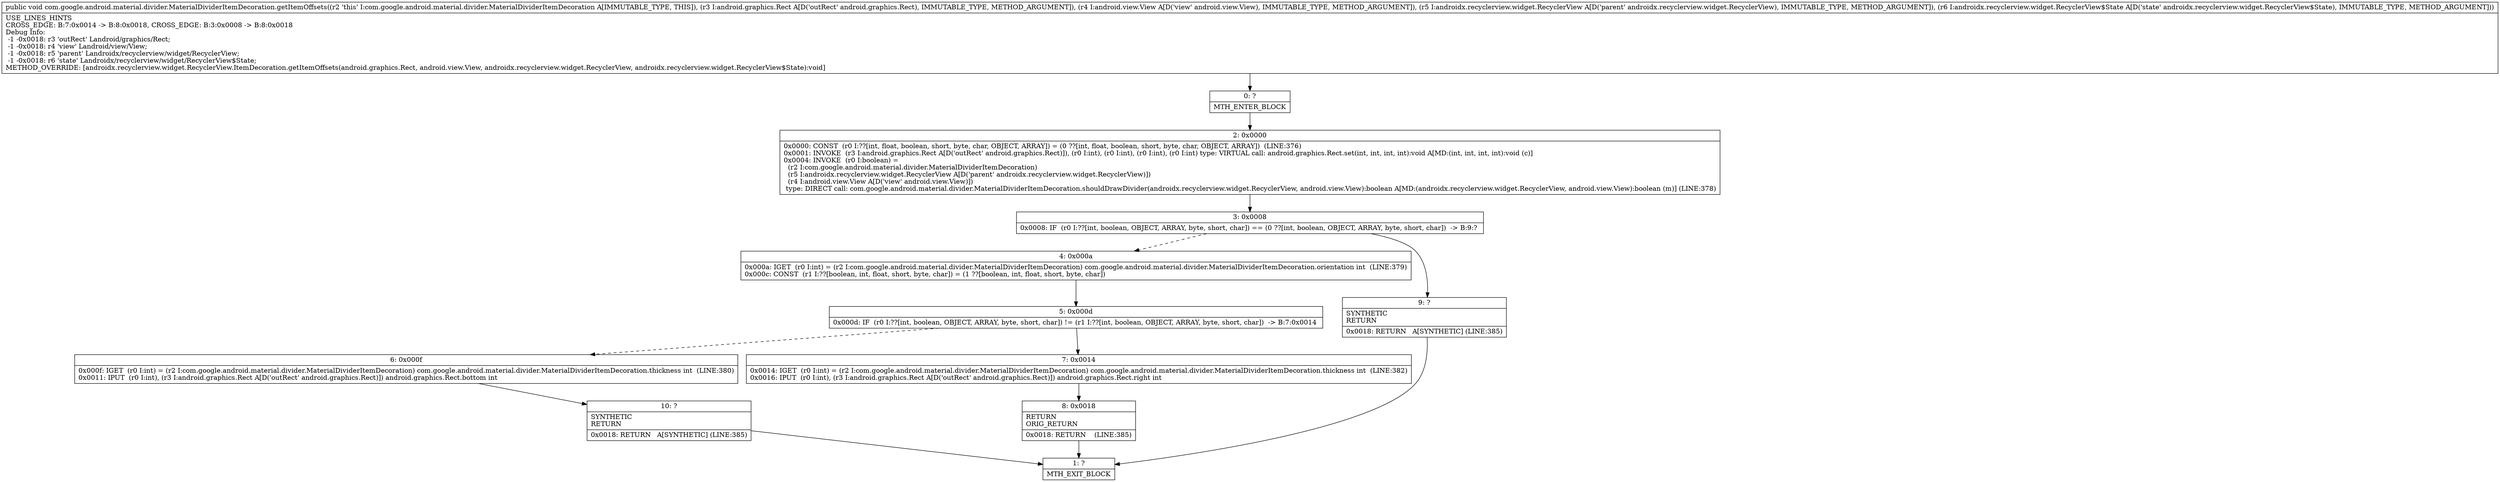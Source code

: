 digraph "CFG forcom.google.android.material.divider.MaterialDividerItemDecoration.getItemOffsets(Landroid\/graphics\/Rect;Landroid\/view\/View;Landroidx\/recyclerview\/widget\/RecyclerView;Landroidx\/recyclerview\/widget\/RecyclerView$State;)V" {
Node_0 [shape=record,label="{0\:\ ?|MTH_ENTER_BLOCK\l}"];
Node_2 [shape=record,label="{2\:\ 0x0000|0x0000: CONST  (r0 I:??[int, float, boolean, short, byte, char, OBJECT, ARRAY]) = (0 ??[int, float, boolean, short, byte, char, OBJECT, ARRAY])  (LINE:376)\l0x0001: INVOKE  (r3 I:android.graphics.Rect A[D('outRect' android.graphics.Rect)]), (r0 I:int), (r0 I:int), (r0 I:int), (r0 I:int) type: VIRTUAL call: android.graphics.Rect.set(int, int, int, int):void A[MD:(int, int, int, int):void (c)]\l0x0004: INVOKE  (r0 I:boolean) = \l  (r2 I:com.google.android.material.divider.MaterialDividerItemDecoration)\l  (r5 I:androidx.recyclerview.widget.RecyclerView A[D('parent' androidx.recyclerview.widget.RecyclerView)])\l  (r4 I:android.view.View A[D('view' android.view.View)])\l type: DIRECT call: com.google.android.material.divider.MaterialDividerItemDecoration.shouldDrawDivider(androidx.recyclerview.widget.RecyclerView, android.view.View):boolean A[MD:(androidx.recyclerview.widget.RecyclerView, android.view.View):boolean (m)] (LINE:378)\l}"];
Node_3 [shape=record,label="{3\:\ 0x0008|0x0008: IF  (r0 I:??[int, boolean, OBJECT, ARRAY, byte, short, char]) == (0 ??[int, boolean, OBJECT, ARRAY, byte, short, char])  \-\> B:9:? \l}"];
Node_4 [shape=record,label="{4\:\ 0x000a|0x000a: IGET  (r0 I:int) = (r2 I:com.google.android.material.divider.MaterialDividerItemDecoration) com.google.android.material.divider.MaterialDividerItemDecoration.orientation int  (LINE:379)\l0x000c: CONST  (r1 I:??[boolean, int, float, short, byte, char]) = (1 ??[boolean, int, float, short, byte, char]) \l}"];
Node_5 [shape=record,label="{5\:\ 0x000d|0x000d: IF  (r0 I:??[int, boolean, OBJECT, ARRAY, byte, short, char]) != (r1 I:??[int, boolean, OBJECT, ARRAY, byte, short, char])  \-\> B:7:0x0014 \l}"];
Node_6 [shape=record,label="{6\:\ 0x000f|0x000f: IGET  (r0 I:int) = (r2 I:com.google.android.material.divider.MaterialDividerItemDecoration) com.google.android.material.divider.MaterialDividerItemDecoration.thickness int  (LINE:380)\l0x0011: IPUT  (r0 I:int), (r3 I:android.graphics.Rect A[D('outRect' android.graphics.Rect)]) android.graphics.Rect.bottom int \l}"];
Node_10 [shape=record,label="{10\:\ ?|SYNTHETIC\lRETURN\l|0x0018: RETURN   A[SYNTHETIC] (LINE:385)\l}"];
Node_1 [shape=record,label="{1\:\ ?|MTH_EXIT_BLOCK\l}"];
Node_7 [shape=record,label="{7\:\ 0x0014|0x0014: IGET  (r0 I:int) = (r2 I:com.google.android.material.divider.MaterialDividerItemDecoration) com.google.android.material.divider.MaterialDividerItemDecoration.thickness int  (LINE:382)\l0x0016: IPUT  (r0 I:int), (r3 I:android.graphics.Rect A[D('outRect' android.graphics.Rect)]) android.graphics.Rect.right int \l}"];
Node_8 [shape=record,label="{8\:\ 0x0018|RETURN\lORIG_RETURN\l|0x0018: RETURN    (LINE:385)\l}"];
Node_9 [shape=record,label="{9\:\ ?|SYNTHETIC\lRETURN\l|0x0018: RETURN   A[SYNTHETIC] (LINE:385)\l}"];
MethodNode[shape=record,label="{public void com.google.android.material.divider.MaterialDividerItemDecoration.getItemOffsets((r2 'this' I:com.google.android.material.divider.MaterialDividerItemDecoration A[IMMUTABLE_TYPE, THIS]), (r3 I:android.graphics.Rect A[D('outRect' android.graphics.Rect), IMMUTABLE_TYPE, METHOD_ARGUMENT]), (r4 I:android.view.View A[D('view' android.view.View), IMMUTABLE_TYPE, METHOD_ARGUMENT]), (r5 I:androidx.recyclerview.widget.RecyclerView A[D('parent' androidx.recyclerview.widget.RecyclerView), IMMUTABLE_TYPE, METHOD_ARGUMENT]), (r6 I:androidx.recyclerview.widget.RecyclerView$State A[D('state' androidx.recyclerview.widget.RecyclerView$State), IMMUTABLE_TYPE, METHOD_ARGUMENT]))  | USE_LINES_HINTS\lCROSS_EDGE: B:7:0x0014 \-\> B:8:0x0018, CROSS_EDGE: B:3:0x0008 \-\> B:8:0x0018\lDebug Info:\l  \-1 \-0x0018: r3 'outRect' Landroid\/graphics\/Rect;\l  \-1 \-0x0018: r4 'view' Landroid\/view\/View;\l  \-1 \-0x0018: r5 'parent' Landroidx\/recyclerview\/widget\/RecyclerView;\l  \-1 \-0x0018: r6 'state' Landroidx\/recyclerview\/widget\/RecyclerView$State;\lMETHOD_OVERRIDE: [androidx.recyclerview.widget.RecyclerView.ItemDecoration.getItemOffsets(android.graphics.Rect, android.view.View, androidx.recyclerview.widget.RecyclerView, androidx.recyclerview.widget.RecyclerView$State):void]\l}"];
MethodNode -> Node_0;Node_0 -> Node_2;
Node_2 -> Node_3;
Node_3 -> Node_4[style=dashed];
Node_3 -> Node_9;
Node_4 -> Node_5;
Node_5 -> Node_6[style=dashed];
Node_5 -> Node_7;
Node_6 -> Node_10;
Node_10 -> Node_1;
Node_7 -> Node_8;
Node_8 -> Node_1;
Node_9 -> Node_1;
}

